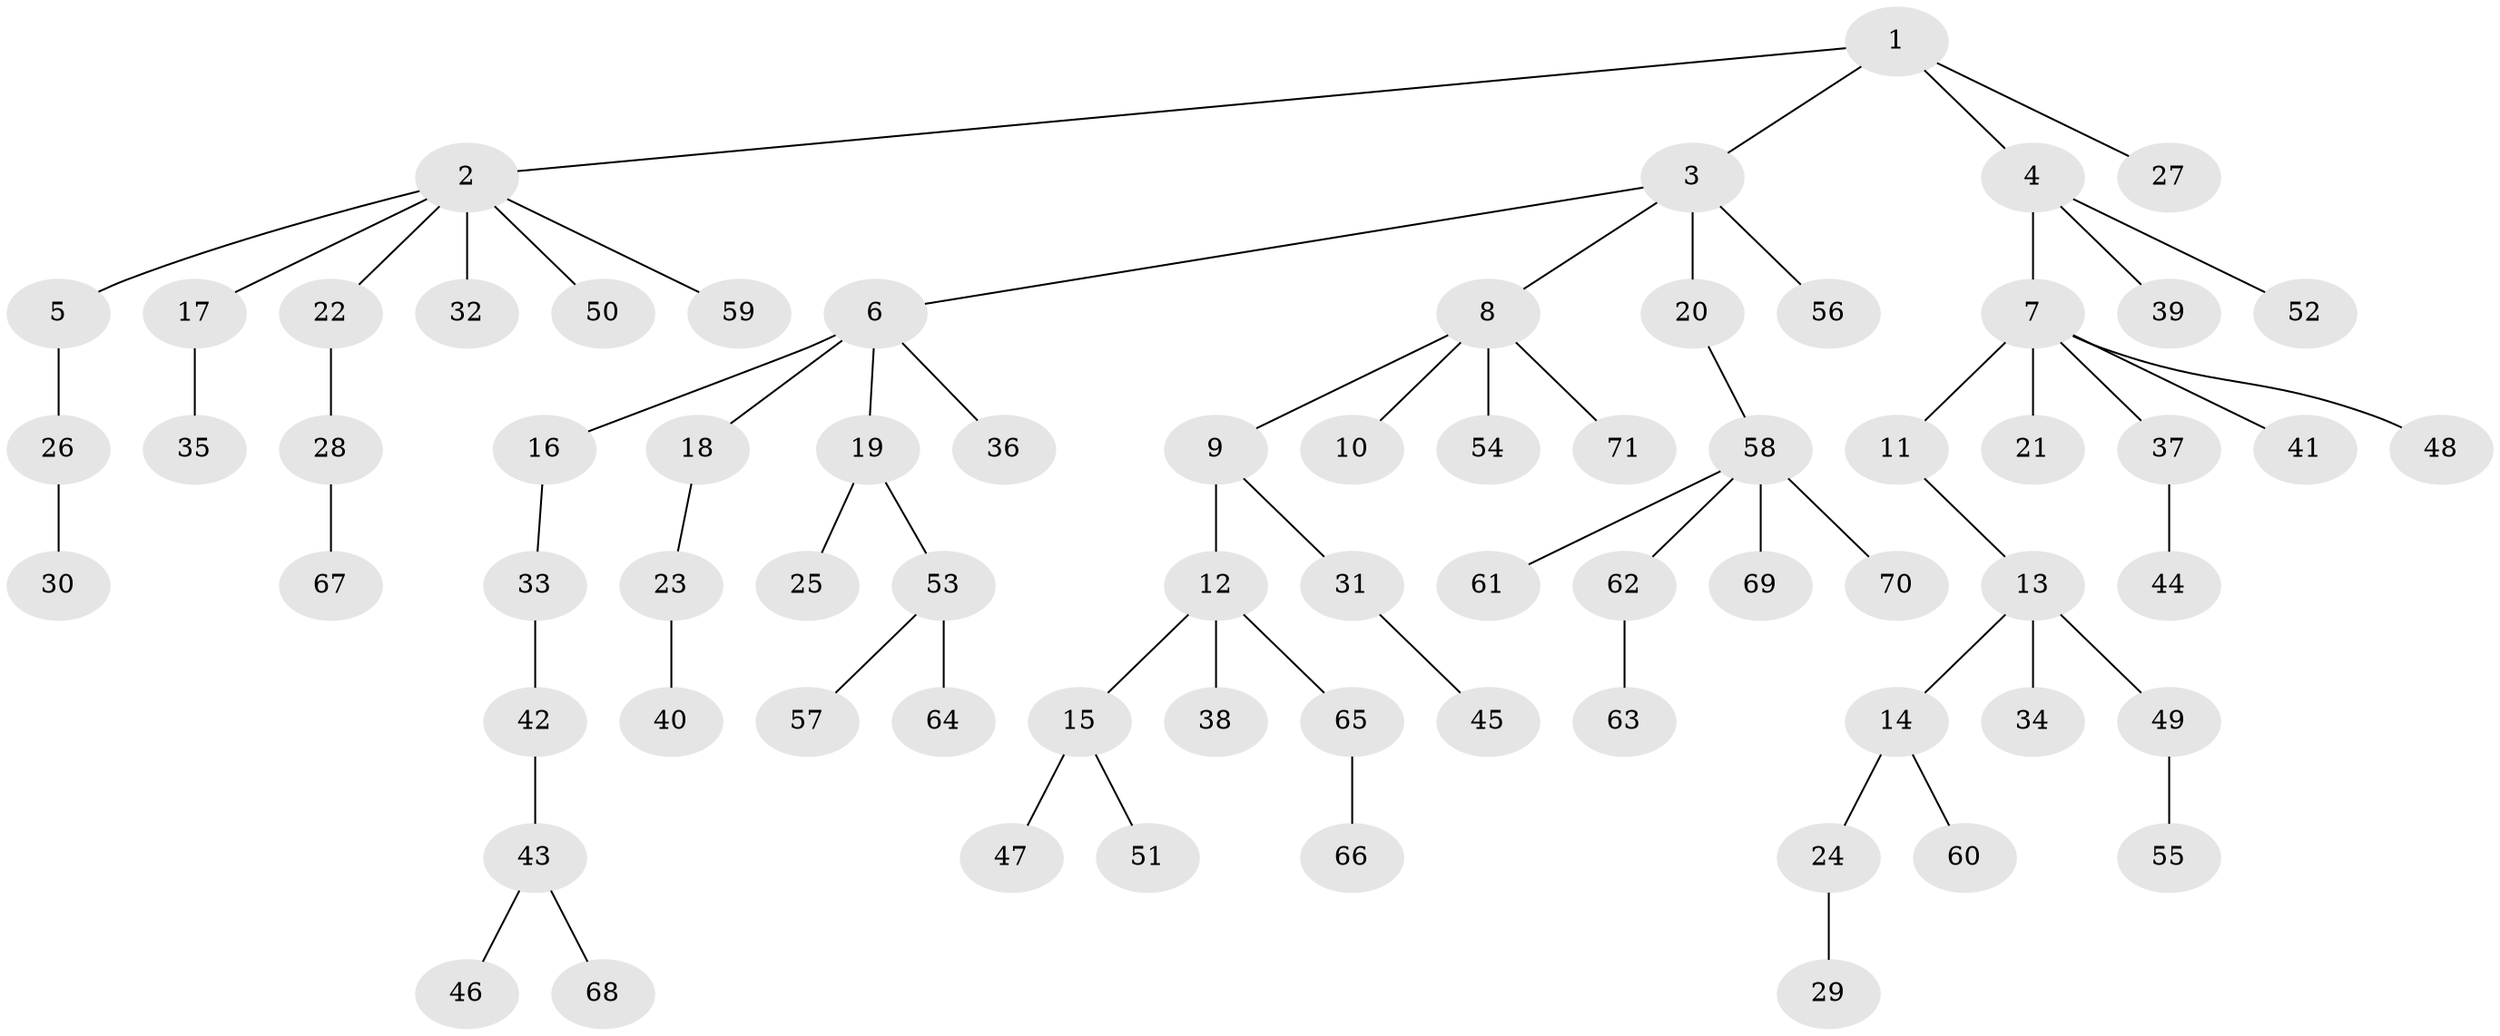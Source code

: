 // Generated by graph-tools (version 1.1) at 2025/26/03/09/25 03:26:24]
// undirected, 71 vertices, 70 edges
graph export_dot {
graph [start="1"]
  node [color=gray90,style=filled];
  1;
  2;
  3;
  4;
  5;
  6;
  7;
  8;
  9;
  10;
  11;
  12;
  13;
  14;
  15;
  16;
  17;
  18;
  19;
  20;
  21;
  22;
  23;
  24;
  25;
  26;
  27;
  28;
  29;
  30;
  31;
  32;
  33;
  34;
  35;
  36;
  37;
  38;
  39;
  40;
  41;
  42;
  43;
  44;
  45;
  46;
  47;
  48;
  49;
  50;
  51;
  52;
  53;
  54;
  55;
  56;
  57;
  58;
  59;
  60;
  61;
  62;
  63;
  64;
  65;
  66;
  67;
  68;
  69;
  70;
  71;
  1 -- 2;
  1 -- 3;
  1 -- 4;
  1 -- 27;
  2 -- 5;
  2 -- 17;
  2 -- 22;
  2 -- 32;
  2 -- 50;
  2 -- 59;
  3 -- 6;
  3 -- 8;
  3 -- 20;
  3 -- 56;
  4 -- 7;
  4 -- 39;
  4 -- 52;
  5 -- 26;
  6 -- 16;
  6 -- 18;
  6 -- 19;
  6 -- 36;
  7 -- 11;
  7 -- 21;
  7 -- 37;
  7 -- 41;
  7 -- 48;
  8 -- 9;
  8 -- 10;
  8 -- 54;
  8 -- 71;
  9 -- 12;
  9 -- 31;
  11 -- 13;
  12 -- 15;
  12 -- 38;
  12 -- 65;
  13 -- 14;
  13 -- 34;
  13 -- 49;
  14 -- 24;
  14 -- 60;
  15 -- 47;
  15 -- 51;
  16 -- 33;
  17 -- 35;
  18 -- 23;
  19 -- 25;
  19 -- 53;
  20 -- 58;
  22 -- 28;
  23 -- 40;
  24 -- 29;
  26 -- 30;
  28 -- 67;
  31 -- 45;
  33 -- 42;
  37 -- 44;
  42 -- 43;
  43 -- 46;
  43 -- 68;
  49 -- 55;
  53 -- 57;
  53 -- 64;
  58 -- 61;
  58 -- 62;
  58 -- 69;
  58 -- 70;
  62 -- 63;
  65 -- 66;
}
